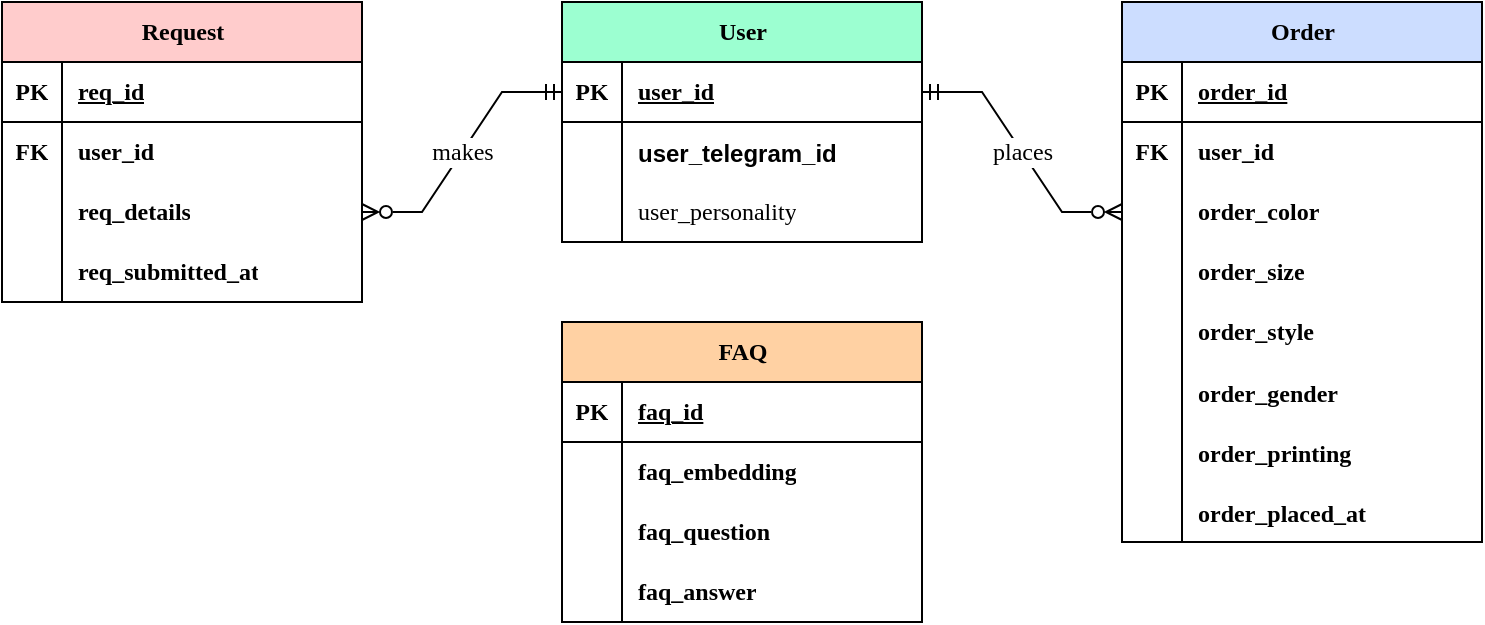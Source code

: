 <mxfile version="24.7.5" pages="2">
  <diagram name="database" id="pR3aO2w2O7S8CHNWXKVn">
    <mxGraphModel dx="1036" dy="649" grid="1" gridSize="10" guides="1" tooltips="1" connect="1" arrows="1" fold="1" page="1" pageScale="1" pageWidth="1169" pageHeight="827" math="0" shadow="0">
      <root>
        <mxCell id="0" />
        <mxCell id="1" parent="0" />
        <mxCell id="M76YdFKd7AdszIZ5KqUw-1" value="User" style="shape=table;startSize=30;container=1;collapsible=1;childLayout=tableLayout;fixedRows=1;rowLines=0;fontStyle=1;align=center;resizeLast=1;html=1;fillColor=#9CFFD1;fontFamily=JetBrains Mono;swimlaneFillColor=default;" parent="1" vertex="1">
          <mxGeometry x="400" y="160" width="180" height="120" as="geometry" />
        </mxCell>
        <mxCell id="M76YdFKd7AdszIZ5KqUw-2" value="" style="shape=tableRow;horizontal=0;startSize=0;swimlaneHead=0;swimlaneBody=0;fillColor=none;collapsible=0;dropTarget=0;points=[[0,0.5],[1,0.5]];portConstraint=eastwest;top=0;left=0;right=0;bottom=1;fontFamily=JetBrains Mono;" parent="M76YdFKd7AdszIZ5KqUw-1" vertex="1">
          <mxGeometry y="30" width="180" height="30" as="geometry" />
        </mxCell>
        <mxCell id="M76YdFKd7AdszIZ5KqUw-3" value="PK" style="shape=partialRectangle;connectable=0;fillColor=none;top=0;left=0;bottom=0;right=0;fontStyle=1;overflow=hidden;whiteSpace=wrap;html=1;fontFamily=JetBrains Mono;" parent="M76YdFKd7AdszIZ5KqUw-2" vertex="1">
          <mxGeometry width="30" height="30" as="geometry">
            <mxRectangle width="30" height="30" as="alternateBounds" />
          </mxGeometry>
        </mxCell>
        <mxCell id="M76YdFKd7AdszIZ5KqUw-4" value="user_id" style="shape=partialRectangle;connectable=0;fillColor=none;top=0;left=0;bottom=0;right=0;align=left;spacingLeft=6;fontStyle=5;overflow=hidden;whiteSpace=wrap;html=1;fontFamily=JetBrains Mono;" parent="M76YdFKd7AdszIZ5KqUw-2" vertex="1">
          <mxGeometry x="30" width="150" height="30" as="geometry">
            <mxRectangle width="150" height="30" as="alternateBounds" />
          </mxGeometry>
        </mxCell>
        <mxCell id="qJg9UiGtnSEBOsn50r86-1" value="" style="shape=tableRow;horizontal=0;startSize=0;swimlaneHead=0;swimlaneBody=0;fillColor=none;collapsible=0;dropTarget=0;points=[[0,0.5],[1,0.5]];portConstraint=eastwest;top=0;left=0;right=0;bottom=0;" vertex="1" parent="M76YdFKd7AdszIZ5KqUw-1">
          <mxGeometry y="60" width="180" height="30" as="geometry" />
        </mxCell>
        <mxCell id="qJg9UiGtnSEBOsn50r86-2" value="" style="shape=partialRectangle;connectable=0;fillColor=none;top=0;left=0;bottom=0;right=0;editable=1;overflow=hidden;" vertex="1" parent="qJg9UiGtnSEBOsn50r86-1">
          <mxGeometry width="30" height="30" as="geometry">
            <mxRectangle width="30" height="30" as="alternateBounds" />
          </mxGeometry>
        </mxCell>
        <mxCell id="qJg9UiGtnSEBOsn50r86-3" value="user_telegram_id" style="shape=partialRectangle;connectable=0;fillColor=none;top=0;left=0;bottom=0;right=0;align=left;spacingLeft=6;overflow=hidden;fontStyle=1" vertex="1" parent="qJg9UiGtnSEBOsn50r86-1">
          <mxGeometry x="30" width="150" height="30" as="geometry">
            <mxRectangle width="150" height="30" as="alternateBounds" />
          </mxGeometry>
        </mxCell>
        <mxCell id="M76YdFKd7AdszIZ5KqUw-5" value="" style="shape=tableRow;horizontal=0;startSize=0;swimlaneHead=0;swimlaneBody=0;fillColor=none;collapsible=0;dropTarget=0;points=[[0,0.5],[1,0.5]];portConstraint=eastwest;top=0;left=0;right=0;bottom=0;fontFamily=JetBrains Mono;" parent="M76YdFKd7AdszIZ5KqUw-1" vertex="1">
          <mxGeometry y="90" width="180" height="30" as="geometry" />
        </mxCell>
        <mxCell id="M76YdFKd7AdszIZ5KqUw-6" value="" style="shape=partialRectangle;connectable=0;fillColor=none;top=0;left=0;bottom=0;right=0;editable=1;overflow=hidden;whiteSpace=wrap;html=1;fontFamily=JetBrains Mono;" parent="M76YdFKd7AdszIZ5KqUw-5" vertex="1">
          <mxGeometry width="30" height="30" as="geometry">
            <mxRectangle width="30" height="30" as="alternateBounds" />
          </mxGeometry>
        </mxCell>
        <mxCell id="M76YdFKd7AdszIZ5KqUw-7" value="user_personality" style="shape=partialRectangle;connectable=0;fillColor=none;top=0;left=0;bottom=0;right=0;align=left;spacingLeft=6;overflow=hidden;whiteSpace=wrap;html=1;fontFamily=JetBrains Mono;fontStyle=0" parent="M76YdFKd7AdszIZ5KqUw-5" vertex="1">
          <mxGeometry x="30" width="150" height="30" as="geometry">
            <mxRectangle width="150" height="30" as="alternateBounds" />
          </mxGeometry>
        </mxCell>
        <mxCell id="M76YdFKd7AdszIZ5KqUw-14" value="Order" style="shape=table;startSize=30;container=1;collapsible=1;childLayout=tableLayout;fixedRows=1;rowLines=0;fontStyle=1;align=center;resizeLast=1;html=1;fillColor=#CCDDFF;fontFamily=JetBrains Mono;rounded=0;shadow=0;swimlaneFillColor=default;swimlaneLine=1;gradientColor=none;" parent="1" vertex="1">
          <mxGeometry x="680" y="160" width="180" height="270" as="geometry" />
        </mxCell>
        <mxCell id="M76YdFKd7AdszIZ5KqUw-15" value="" style="shape=tableRow;horizontal=0;startSize=0;swimlaneHead=0;swimlaneBody=0;fillColor=none;collapsible=0;dropTarget=0;points=[[0,0.5],[1,0.5]];portConstraint=eastwest;top=0;left=0;right=0;bottom=1;fontFamily=JetBrains Mono;" parent="M76YdFKd7AdszIZ5KqUw-14" vertex="1">
          <mxGeometry y="30" width="180" height="30" as="geometry" />
        </mxCell>
        <mxCell id="M76YdFKd7AdszIZ5KqUw-16" value="PK" style="shape=partialRectangle;connectable=0;fillColor=none;top=0;left=0;bottom=0;right=0;fontStyle=1;overflow=hidden;whiteSpace=wrap;html=1;fontFamily=JetBrains Mono;" parent="M76YdFKd7AdszIZ5KqUw-15" vertex="1">
          <mxGeometry width="30" height="30" as="geometry">
            <mxRectangle width="30" height="30" as="alternateBounds" />
          </mxGeometry>
        </mxCell>
        <mxCell id="M76YdFKd7AdszIZ5KqUw-17" value="order_id" style="shape=partialRectangle;connectable=0;fillColor=none;top=0;left=0;bottom=0;right=0;align=left;spacingLeft=6;fontStyle=5;overflow=hidden;whiteSpace=wrap;html=1;fontFamily=JetBrains Mono;" parent="M76YdFKd7AdszIZ5KqUw-15" vertex="1">
          <mxGeometry x="30" width="150" height="30" as="geometry">
            <mxRectangle width="150" height="30" as="alternateBounds" />
          </mxGeometry>
        </mxCell>
        <mxCell id="7EHQAzm6KASnxVTWG2Nv-14" value="" style="shape=tableRow;horizontal=0;startSize=0;swimlaneHead=0;swimlaneBody=0;fillColor=none;collapsible=0;dropTarget=0;points=[[0,0.5],[1,0.5]];portConstraint=eastwest;top=0;left=0;right=0;bottom=0;fontStyle=1;fontFamily=JetBrains Mono;" parent="M76YdFKd7AdszIZ5KqUw-14" vertex="1">
          <mxGeometry y="60" width="180" height="30" as="geometry" />
        </mxCell>
        <mxCell id="7EHQAzm6KASnxVTWG2Nv-15" value="FK" style="shape=partialRectangle;connectable=0;fillColor=none;top=0;left=0;bottom=0;right=0;fontStyle=1;overflow=hidden;whiteSpace=wrap;html=1;fontFamily=JetBrains Mono;" parent="7EHQAzm6KASnxVTWG2Nv-14" vertex="1">
          <mxGeometry width="30" height="30" as="geometry">
            <mxRectangle width="30" height="30" as="alternateBounds" />
          </mxGeometry>
        </mxCell>
        <mxCell id="7EHQAzm6KASnxVTWG2Nv-16" value="user_id" style="shape=partialRectangle;connectable=0;fillColor=none;top=0;left=0;bottom=0;right=0;align=left;spacingLeft=6;fontStyle=1;overflow=hidden;whiteSpace=wrap;html=1;fontFamily=JetBrains Mono;" parent="7EHQAzm6KASnxVTWG2Nv-14" vertex="1">
          <mxGeometry x="30" width="150" height="30" as="geometry">
            <mxRectangle width="150" height="30" as="alternateBounds" />
          </mxGeometry>
        </mxCell>
        <mxCell id="M76YdFKd7AdszIZ5KqUw-18" value="" style="shape=tableRow;horizontal=0;startSize=0;swimlaneHead=0;swimlaneBody=0;fillColor=none;collapsible=0;dropTarget=0;points=[[0,0.5],[1,0.5]];portConstraint=eastwest;top=0;left=0;right=0;bottom=0;fontFamily=JetBrains Mono;" parent="M76YdFKd7AdszIZ5KqUw-14" vertex="1">
          <mxGeometry y="90" width="180" height="30" as="geometry" />
        </mxCell>
        <mxCell id="M76YdFKd7AdszIZ5KqUw-19" value="" style="shape=partialRectangle;connectable=0;fillColor=none;top=0;left=0;bottom=0;right=0;editable=1;overflow=hidden;whiteSpace=wrap;html=1;fontFamily=JetBrains Mono;" parent="M76YdFKd7AdszIZ5KqUw-18" vertex="1">
          <mxGeometry width="30" height="30" as="geometry">
            <mxRectangle width="30" height="30" as="alternateBounds" />
          </mxGeometry>
        </mxCell>
        <mxCell id="M76YdFKd7AdszIZ5KqUw-20" value="order_color" style="shape=partialRectangle;connectable=0;fillColor=none;top=0;left=0;bottom=0;right=0;align=left;spacingLeft=6;overflow=hidden;whiteSpace=wrap;html=1;fontStyle=1;fontFamily=JetBrains Mono;" parent="M76YdFKd7AdszIZ5KqUw-18" vertex="1">
          <mxGeometry x="30" width="150" height="30" as="geometry">
            <mxRectangle width="150" height="30" as="alternateBounds" />
          </mxGeometry>
        </mxCell>
        <mxCell id="M76YdFKd7AdszIZ5KqUw-21" value="" style="shape=tableRow;horizontal=0;startSize=0;swimlaneHead=0;swimlaneBody=0;fillColor=none;collapsible=0;dropTarget=0;points=[[0,0.5],[1,0.5]];portConstraint=eastwest;top=0;left=0;right=0;bottom=0;fontFamily=JetBrains Mono;" parent="M76YdFKd7AdszIZ5KqUw-14" vertex="1">
          <mxGeometry y="120" width="180" height="30" as="geometry" />
        </mxCell>
        <mxCell id="M76YdFKd7AdszIZ5KqUw-22" value="" style="shape=partialRectangle;connectable=0;fillColor=none;top=0;left=0;bottom=0;right=0;editable=1;overflow=hidden;whiteSpace=wrap;html=1;fontFamily=JetBrains Mono;" parent="M76YdFKd7AdszIZ5KqUw-21" vertex="1">
          <mxGeometry width="30" height="30" as="geometry">
            <mxRectangle width="30" height="30" as="alternateBounds" />
          </mxGeometry>
        </mxCell>
        <mxCell id="M76YdFKd7AdszIZ5KqUw-23" value="order_size" style="shape=partialRectangle;connectable=0;fillColor=none;top=0;left=0;bottom=0;right=0;align=left;spacingLeft=6;overflow=hidden;whiteSpace=wrap;html=1;fontStyle=1;fontFamily=JetBrains Mono;" parent="M76YdFKd7AdszIZ5KqUw-21" vertex="1">
          <mxGeometry x="30" width="150" height="30" as="geometry">
            <mxRectangle width="150" height="30" as="alternateBounds" />
          </mxGeometry>
        </mxCell>
        <mxCell id="M76YdFKd7AdszIZ5KqUw-24" value="" style="shape=tableRow;horizontal=0;startSize=0;swimlaneHead=0;swimlaneBody=0;fillColor=none;collapsible=0;dropTarget=0;points=[[0,0.5],[1,0.5]];portConstraint=eastwest;top=0;left=0;right=0;bottom=0;fontFamily=JetBrains Mono;" parent="M76YdFKd7AdszIZ5KqUw-14" vertex="1">
          <mxGeometry y="150" width="180" height="30" as="geometry" />
        </mxCell>
        <mxCell id="M76YdFKd7AdszIZ5KqUw-25" value="" style="shape=partialRectangle;connectable=0;fillColor=none;top=0;left=0;bottom=0;right=0;editable=1;overflow=hidden;whiteSpace=wrap;html=1;fontFamily=JetBrains Mono;" parent="M76YdFKd7AdszIZ5KqUw-24" vertex="1">
          <mxGeometry width="30" height="30" as="geometry">
            <mxRectangle width="30" height="30" as="alternateBounds" />
          </mxGeometry>
        </mxCell>
        <mxCell id="M76YdFKd7AdszIZ5KqUw-26" value="&lt;b&gt;order_style&lt;/b&gt;" style="shape=partialRectangle;connectable=0;fillColor=none;top=0;left=0;bottom=0;right=0;align=left;spacingLeft=6;overflow=hidden;whiteSpace=wrap;html=1;fontFamily=JetBrains Mono;" parent="M76YdFKd7AdszIZ5KqUw-24" vertex="1">
          <mxGeometry x="30" width="150" height="30" as="geometry">
            <mxRectangle width="150" height="30" as="alternateBounds" />
          </mxGeometry>
        </mxCell>
        <mxCell id="j5Dpx1-eiDDAjZcQgu8M-1" value="" style="shape=tableRow;horizontal=0;startSize=0;swimlaneHead=0;swimlaneBody=0;fillColor=none;collapsible=0;dropTarget=0;points=[[0,0.5],[1,0.5]];portConstraint=eastwest;top=0;left=0;right=0;bottom=0;fontFamily=JetBrains Mono;" parent="M76YdFKd7AdszIZ5KqUw-14" vertex="1">
          <mxGeometry y="180" width="180" height="30" as="geometry" />
        </mxCell>
        <mxCell id="j5Dpx1-eiDDAjZcQgu8M-2" value="" style="shape=partialRectangle;connectable=0;fillColor=none;top=0;left=0;bottom=0;right=0;editable=1;overflow=hidden;fontFamily=JetBrains Mono;" parent="j5Dpx1-eiDDAjZcQgu8M-1" vertex="1">
          <mxGeometry width="30" height="30" as="geometry">
            <mxRectangle width="30" height="30" as="alternateBounds" />
          </mxGeometry>
        </mxCell>
        <mxCell id="j5Dpx1-eiDDAjZcQgu8M-3" value="order_gender" style="shape=partialRectangle;connectable=0;fillColor=none;top=0;left=0;bottom=0;right=0;align=left;spacingLeft=6;overflow=hidden;fontStyle=1;fontFamily=JetBrains Mono;" parent="j5Dpx1-eiDDAjZcQgu8M-1" vertex="1">
          <mxGeometry x="30" width="150" height="30" as="geometry">
            <mxRectangle width="150" height="30" as="alternateBounds" />
          </mxGeometry>
        </mxCell>
        <mxCell id="j5Dpx1-eiDDAjZcQgu8M-4" value="" style="shape=tableRow;horizontal=0;startSize=0;swimlaneHead=0;swimlaneBody=0;fillColor=none;collapsible=0;dropTarget=0;points=[[0,0.5],[1,0.5]];portConstraint=eastwest;top=0;left=0;right=0;bottom=0;fontFamily=JetBrains Mono;" parent="M76YdFKd7AdszIZ5KqUw-14" vertex="1">
          <mxGeometry y="210" width="180" height="30" as="geometry" />
        </mxCell>
        <mxCell id="j5Dpx1-eiDDAjZcQgu8M-5" value="" style="shape=partialRectangle;connectable=0;fillColor=none;top=0;left=0;bottom=0;right=0;editable=1;overflow=hidden;fontFamily=JetBrains Mono;" parent="j5Dpx1-eiDDAjZcQgu8M-4" vertex="1">
          <mxGeometry width="30" height="30" as="geometry">
            <mxRectangle width="30" height="30" as="alternateBounds" />
          </mxGeometry>
        </mxCell>
        <mxCell id="j5Dpx1-eiDDAjZcQgu8M-6" value="order_printing" style="shape=partialRectangle;connectable=0;fillColor=none;top=0;left=0;bottom=0;right=0;align=left;spacingLeft=6;overflow=hidden;fontStyle=1;fontFamily=JetBrains Mono;" parent="j5Dpx1-eiDDAjZcQgu8M-4" vertex="1">
          <mxGeometry x="30" width="150" height="30" as="geometry">
            <mxRectangle width="150" height="30" as="alternateBounds" />
          </mxGeometry>
        </mxCell>
        <mxCell id="_dIkugcOo0hb-j4oauuO-1" value="" style="shape=tableRow;horizontal=0;startSize=0;swimlaneHead=0;swimlaneBody=0;fillColor=none;collapsible=0;dropTarget=0;points=[[0,0.5],[1,0.5]];portConstraint=eastwest;top=0;left=0;right=0;bottom=0;fontFamily=JetBrains Mono;" parent="M76YdFKd7AdszIZ5KqUw-14" vertex="1">
          <mxGeometry y="240" width="180" height="30" as="geometry" />
        </mxCell>
        <mxCell id="_dIkugcOo0hb-j4oauuO-2" value="" style="shape=partialRectangle;connectable=0;fillColor=none;top=0;left=0;bottom=0;right=0;editable=1;overflow=hidden;fontFamily=JetBrains Mono;" parent="_dIkugcOo0hb-j4oauuO-1" vertex="1">
          <mxGeometry width="30" height="30" as="geometry">
            <mxRectangle width="30" height="30" as="alternateBounds" />
          </mxGeometry>
        </mxCell>
        <mxCell id="_dIkugcOo0hb-j4oauuO-3" value="order_placed_at" style="shape=partialRectangle;connectable=0;fillColor=none;top=0;left=0;bottom=0;right=0;align=left;spacingLeft=6;overflow=hidden;fontStyle=1;fontFamily=JetBrains Mono;" parent="_dIkugcOo0hb-j4oauuO-1" vertex="1">
          <mxGeometry x="30" width="150" height="30" as="geometry">
            <mxRectangle width="150" height="30" as="alternateBounds" />
          </mxGeometry>
        </mxCell>
        <mxCell id="7EHQAzm6KASnxVTWG2Nv-1" value="FAQ" style="shape=table;startSize=30;container=1;collapsible=1;childLayout=tableLayout;fixedRows=1;rowLines=0;fontStyle=1;align=center;resizeLast=1;html=1;fillColor=#FFD1A3;fontFamily=JetBrains Mono;swimlaneFillColor=default;shadow=0;" parent="1" vertex="1">
          <mxGeometry x="400" y="320" width="180" height="150" as="geometry" />
        </mxCell>
        <mxCell id="7EHQAzm6KASnxVTWG2Nv-2" value="" style="shape=tableRow;horizontal=0;startSize=0;swimlaneHead=0;swimlaneBody=0;fillColor=none;collapsible=0;dropTarget=0;points=[[0,0.5],[1,0.5]];portConstraint=eastwest;top=0;left=0;right=0;bottom=1;fontFamily=JetBrains Mono;" parent="7EHQAzm6KASnxVTWG2Nv-1" vertex="1">
          <mxGeometry y="30" width="180" height="30" as="geometry" />
        </mxCell>
        <mxCell id="7EHQAzm6KASnxVTWG2Nv-3" value="PK" style="shape=partialRectangle;connectable=0;fillColor=none;top=0;left=0;bottom=0;right=0;fontStyle=1;overflow=hidden;whiteSpace=wrap;html=1;fontFamily=JetBrains Mono;" parent="7EHQAzm6KASnxVTWG2Nv-2" vertex="1">
          <mxGeometry width="30" height="30" as="geometry">
            <mxRectangle width="30" height="30" as="alternateBounds" />
          </mxGeometry>
        </mxCell>
        <mxCell id="7EHQAzm6KASnxVTWG2Nv-4" value="faq_id" style="shape=partialRectangle;connectable=0;fillColor=none;top=0;left=0;bottom=0;right=0;align=left;spacingLeft=6;fontStyle=5;overflow=hidden;whiteSpace=wrap;html=1;fontFamily=JetBrains Mono;" parent="7EHQAzm6KASnxVTWG2Nv-2" vertex="1">
          <mxGeometry x="30" width="150" height="30" as="geometry">
            <mxRectangle width="150" height="30" as="alternateBounds" />
          </mxGeometry>
        </mxCell>
        <mxCell id="7EHQAzm6KASnxVTWG2Nv-5" value="" style="shape=tableRow;horizontal=0;startSize=0;swimlaneHead=0;swimlaneBody=0;fillColor=none;collapsible=0;dropTarget=0;points=[[0,0.5],[1,0.5]];portConstraint=eastwest;top=0;left=0;right=0;bottom=0;fontFamily=JetBrains Mono;" parent="7EHQAzm6KASnxVTWG2Nv-1" vertex="1">
          <mxGeometry y="60" width="180" height="30" as="geometry" />
        </mxCell>
        <mxCell id="7EHQAzm6KASnxVTWG2Nv-6" value="" style="shape=partialRectangle;connectable=0;fillColor=none;top=0;left=0;bottom=0;right=0;editable=1;overflow=hidden;whiteSpace=wrap;html=1;fontFamily=JetBrains Mono;" parent="7EHQAzm6KASnxVTWG2Nv-5" vertex="1">
          <mxGeometry width="30" height="30" as="geometry">
            <mxRectangle width="30" height="30" as="alternateBounds" />
          </mxGeometry>
        </mxCell>
        <mxCell id="7EHQAzm6KASnxVTWG2Nv-7" value="faq_embedding" style="shape=partialRectangle;connectable=0;fillColor=none;top=0;left=0;bottom=0;right=0;align=left;spacingLeft=6;overflow=hidden;whiteSpace=wrap;html=1;fontStyle=1;fontFamily=JetBrains Mono;" parent="7EHQAzm6KASnxVTWG2Nv-5" vertex="1">
          <mxGeometry x="30" width="150" height="30" as="geometry">
            <mxRectangle width="150" height="30" as="alternateBounds" />
          </mxGeometry>
        </mxCell>
        <mxCell id="7EHQAzm6KASnxVTWG2Nv-8" value="" style="shape=tableRow;horizontal=0;startSize=0;swimlaneHead=0;swimlaneBody=0;fillColor=none;collapsible=0;dropTarget=0;points=[[0,0.5],[1,0.5]];portConstraint=eastwest;top=0;left=0;right=0;bottom=0;fontFamily=JetBrains Mono;" parent="7EHQAzm6KASnxVTWG2Nv-1" vertex="1">
          <mxGeometry y="90" width="180" height="30" as="geometry" />
        </mxCell>
        <mxCell id="7EHQAzm6KASnxVTWG2Nv-9" value="" style="shape=partialRectangle;connectable=0;fillColor=none;top=0;left=0;bottom=0;right=0;editable=1;overflow=hidden;whiteSpace=wrap;html=1;fontFamily=JetBrains Mono;" parent="7EHQAzm6KASnxVTWG2Nv-8" vertex="1">
          <mxGeometry width="30" height="30" as="geometry">
            <mxRectangle width="30" height="30" as="alternateBounds" />
          </mxGeometry>
        </mxCell>
        <mxCell id="7EHQAzm6KASnxVTWG2Nv-10" value="faq_question" style="shape=partialRectangle;connectable=0;fillColor=none;top=0;left=0;bottom=0;right=0;align=left;spacingLeft=6;overflow=hidden;whiteSpace=wrap;html=1;fontStyle=1;fontFamily=JetBrains Mono;" parent="7EHQAzm6KASnxVTWG2Nv-8" vertex="1">
          <mxGeometry x="30" width="150" height="30" as="geometry">
            <mxRectangle width="150" height="30" as="alternateBounds" />
          </mxGeometry>
        </mxCell>
        <mxCell id="7EHQAzm6KASnxVTWG2Nv-11" value="" style="shape=tableRow;horizontal=0;startSize=0;swimlaneHead=0;swimlaneBody=0;fillColor=none;collapsible=0;dropTarget=0;points=[[0,0.5],[1,0.5]];portConstraint=eastwest;top=0;left=0;right=0;bottom=0;fontFamily=JetBrains Mono;" parent="7EHQAzm6KASnxVTWG2Nv-1" vertex="1">
          <mxGeometry y="120" width="180" height="30" as="geometry" />
        </mxCell>
        <mxCell id="7EHQAzm6KASnxVTWG2Nv-12" value="" style="shape=partialRectangle;connectable=0;fillColor=none;top=0;left=0;bottom=0;right=0;editable=1;overflow=hidden;whiteSpace=wrap;html=1;fontFamily=JetBrains Mono;" parent="7EHQAzm6KASnxVTWG2Nv-11" vertex="1">
          <mxGeometry width="30" height="30" as="geometry">
            <mxRectangle width="30" height="30" as="alternateBounds" />
          </mxGeometry>
        </mxCell>
        <mxCell id="7EHQAzm6KASnxVTWG2Nv-13" value="faq_answer" style="shape=partialRectangle;connectable=0;fillColor=none;top=0;left=0;bottom=0;right=0;align=left;spacingLeft=6;overflow=hidden;whiteSpace=wrap;html=1;fontStyle=1;fontFamily=JetBrains Mono;" parent="7EHQAzm6KASnxVTWG2Nv-11" vertex="1">
          <mxGeometry x="30" width="150" height="30" as="geometry">
            <mxRectangle width="150" height="30" as="alternateBounds" />
          </mxGeometry>
        </mxCell>
        <mxCell id="7EHQAzm6KASnxVTWG2Nv-17" value="Request" style="shape=table;startSize=30;container=1;collapsible=1;childLayout=tableLayout;fixedRows=1;rowLines=0;fontStyle=1;align=center;resizeLast=1;html=1;fillColor=#FFCCCC;fontFamily=JetBrains Mono;swimlaneFillColor=default;" parent="1" vertex="1">
          <mxGeometry x="120" y="160" width="180" height="150" as="geometry" />
        </mxCell>
        <mxCell id="7EHQAzm6KASnxVTWG2Nv-18" value="" style="shape=tableRow;horizontal=0;startSize=0;swimlaneHead=0;swimlaneBody=0;fillColor=none;collapsible=0;dropTarget=0;points=[[0,0.5],[1,0.5]];portConstraint=eastwest;top=0;left=0;right=0;bottom=1;fontFamily=JetBrains Mono;" parent="7EHQAzm6KASnxVTWG2Nv-17" vertex="1">
          <mxGeometry y="30" width="180" height="30" as="geometry" />
        </mxCell>
        <mxCell id="7EHQAzm6KASnxVTWG2Nv-19" value="PK" style="shape=partialRectangle;connectable=0;fillColor=none;top=0;left=0;bottom=0;right=0;fontStyle=1;overflow=hidden;whiteSpace=wrap;html=1;fontFamily=JetBrains Mono;" parent="7EHQAzm6KASnxVTWG2Nv-18" vertex="1">
          <mxGeometry width="30" height="30" as="geometry">
            <mxRectangle width="30" height="30" as="alternateBounds" />
          </mxGeometry>
        </mxCell>
        <mxCell id="7EHQAzm6KASnxVTWG2Nv-20" value="req_id" style="shape=partialRectangle;connectable=0;fillColor=none;top=0;left=0;bottom=0;right=0;align=left;spacingLeft=6;fontStyle=5;overflow=hidden;whiteSpace=wrap;html=1;fontFamily=JetBrains Mono;" parent="7EHQAzm6KASnxVTWG2Nv-18" vertex="1">
          <mxGeometry x="30" width="150" height="30" as="geometry">
            <mxRectangle width="150" height="30" as="alternateBounds" />
          </mxGeometry>
        </mxCell>
        <mxCell id="7EHQAzm6KASnxVTWG2Nv-30" value="" style="shape=tableRow;horizontal=0;startSize=0;swimlaneHead=0;swimlaneBody=0;fillColor=none;collapsible=0;dropTarget=0;points=[[0,0.5],[1,0.5]];portConstraint=eastwest;top=0;left=0;right=0;bottom=0;fontFamily=JetBrains Mono;" parent="7EHQAzm6KASnxVTWG2Nv-17" vertex="1">
          <mxGeometry y="60" width="180" height="30" as="geometry" />
        </mxCell>
        <mxCell id="7EHQAzm6KASnxVTWG2Nv-31" value="FK" style="shape=partialRectangle;connectable=0;fillColor=none;top=0;left=0;bottom=0;right=0;fontStyle=1;overflow=hidden;whiteSpace=wrap;html=1;fontFamily=JetBrains Mono;" parent="7EHQAzm6KASnxVTWG2Nv-30" vertex="1">
          <mxGeometry width="30" height="30" as="geometry">
            <mxRectangle width="30" height="30" as="alternateBounds" />
          </mxGeometry>
        </mxCell>
        <mxCell id="7EHQAzm6KASnxVTWG2Nv-32" value="user_id" style="shape=partialRectangle;connectable=0;fillColor=none;top=0;left=0;bottom=0;right=0;align=left;spacingLeft=6;fontStyle=1;overflow=hidden;whiteSpace=wrap;html=1;fontFamily=JetBrains Mono;" parent="7EHQAzm6KASnxVTWG2Nv-30" vertex="1">
          <mxGeometry x="30" width="150" height="30" as="geometry">
            <mxRectangle width="150" height="30" as="alternateBounds" />
          </mxGeometry>
        </mxCell>
        <mxCell id="7EHQAzm6KASnxVTWG2Nv-21" value="" style="shape=tableRow;horizontal=0;startSize=0;swimlaneHead=0;swimlaneBody=0;fillColor=none;collapsible=0;dropTarget=0;points=[[0,0.5],[1,0.5]];portConstraint=eastwest;top=0;left=0;right=0;bottom=0;fontFamily=JetBrains Mono;" parent="7EHQAzm6KASnxVTWG2Nv-17" vertex="1">
          <mxGeometry y="90" width="180" height="30" as="geometry" />
        </mxCell>
        <mxCell id="7EHQAzm6KASnxVTWG2Nv-22" value="" style="shape=partialRectangle;connectable=0;fillColor=none;top=0;left=0;bottom=0;right=0;editable=1;overflow=hidden;whiteSpace=wrap;html=1;fontFamily=JetBrains Mono;" parent="7EHQAzm6KASnxVTWG2Nv-21" vertex="1">
          <mxGeometry width="30" height="30" as="geometry">
            <mxRectangle width="30" height="30" as="alternateBounds" />
          </mxGeometry>
        </mxCell>
        <mxCell id="7EHQAzm6KASnxVTWG2Nv-23" value="req_details" style="shape=partialRectangle;connectable=0;fillColor=none;top=0;left=0;bottom=0;right=0;align=left;spacingLeft=6;overflow=hidden;whiteSpace=wrap;html=1;fontStyle=1;fontFamily=JetBrains Mono;" parent="7EHQAzm6KASnxVTWG2Nv-21" vertex="1">
          <mxGeometry x="30" width="150" height="30" as="geometry">
            <mxRectangle width="150" height="30" as="alternateBounds" />
          </mxGeometry>
        </mxCell>
        <mxCell id="7EHQAzm6KASnxVTWG2Nv-24" value="" style="shape=tableRow;horizontal=0;startSize=0;swimlaneHead=0;swimlaneBody=0;fillColor=none;collapsible=0;dropTarget=0;points=[[0,0.5],[1,0.5]];portConstraint=eastwest;top=0;left=0;right=0;bottom=0;fontFamily=JetBrains Mono;" parent="7EHQAzm6KASnxVTWG2Nv-17" vertex="1">
          <mxGeometry y="120" width="180" height="30" as="geometry" />
        </mxCell>
        <mxCell id="7EHQAzm6KASnxVTWG2Nv-25" value="" style="shape=partialRectangle;connectable=0;fillColor=none;top=0;left=0;bottom=0;right=0;editable=1;overflow=hidden;whiteSpace=wrap;html=1;fontFamily=JetBrains Mono;" parent="7EHQAzm6KASnxVTWG2Nv-24" vertex="1">
          <mxGeometry width="30" height="30" as="geometry">
            <mxRectangle width="30" height="30" as="alternateBounds" />
          </mxGeometry>
        </mxCell>
        <mxCell id="7EHQAzm6KASnxVTWG2Nv-26" value="req_submitted_at" style="shape=partialRectangle;connectable=0;fillColor=none;top=0;left=0;bottom=0;right=0;align=left;spacingLeft=6;overflow=hidden;whiteSpace=wrap;html=1;fontStyle=1;fontFamily=JetBrains Mono;" parent="7EHQAzm6KASnxVTWG2Nv-24" vertex="1">
          <mxGeometry x="30" width="150" height="30" as="geometry">
            <mxRectangle width="150" height="30" as="alternateBounds" />
          </mxGeometry>
        </mxCell>
        <mxCell id="7EHQAzm6KASnxVTWG2Nv-34" value="places" style="edgeStyle=entityRelationEdgeStyle;rounded=0;orthogonalLoop=1;jettySize=auto;html=1;exitX=1;exitY=0.5;exitDx=0;exitDy=0;entryX=0;entryY=0.5;entryDx=0;entryDy=0;endArrow=ERzeroToMany;endFill=0;startArrow=ERmandOne;startFill=0;fontSize=12;fontFamily=JetBrains Mono;" parent="1" source="M76YdFKd7AdszIZ5KqUw-2" target="M76YdFKd7AdszIZ5KqUw-18" edge="1">
          <mxGeometry relative="1" as="geometry" />
        </mxCell>
        <mxCell id="7EHQAzm6KASnxVTWG2Nv-33" value="makes" style="edgeStyle=entityRelationEdgeStyle;rounded=0;orthogonalLoop=1;jettySize=auto;html=1;exitX=0;exitY=0.5;exitDx=0;exitDy=0;entryX=1;entryY=0.5;entryDx=0;entryDy=0;endArrow=ERzeroToMany;endFill=0;startArrow=ERmandOne;startFill=0;fontSize=12;fontFamily=JetBrains Mono;" parent="1" source="M76YdFKd7AdszIZ5KqUw-2" target="7EHQAzm6KASnxVTWG2Nv-21" edge="1">
          <mxGeometry relative="1" as="geometry" />
        </mxCell>
      </root>
    </mxGraphModel>
  </diagram>
  <diagram id="BSv3bjTkUMsyehPQAX-q" name="graph">
    <mxGraphModel dx="1036" dy="615" grid="1" gridSize="10" guides="1" tooltips="1" connect="1" arrows="1" fold="1" page="1" pageScale="1" pageWidth="1169" pageHeight="827" math="0" shadow="0">
      <root>
        <mxCell id="0" />
        <mxCell id="1" parent="0" />
        <mxCell id="tnrh-CnRvbcNLro0r6qk-2" value="START" style="edgeStyle=orthogonalEdgeStyle;rounded=0;orthogonalLoop=1;jettySize=auto;html=1;exitX=0.5;exitY=1;exitDx=0;exitDy=0;entryX=0.5;entryY=0;entryDx=0;entryDy=0;curved=1;dashed=1;dashPattern=8 8;fontFamily=e-Ukraine;labelBackgroundColor=#FFF2CC;labelBorderColor=#FFF2CC;fontSize=12;" parent="1" source="03npwxnvWCrXMEcGCbIE-3" target="tnrh-CnRvbcNLro0r6qk-1" edge="1">
          <mxGeometry relative="1" as="geometry" />
        </mxCell>
        <mxCell id="03npwxnvWCrXMEcGCbIE-3" value="__start__" style="rounded=1;whiteSpace=wrap;html=1;fontFamily=e-Ukraine;fillColor=#CCFFCC;arcSize=50;glass=0;shadow=0;gradientColor=none;strokeColor=#00CC66;" parent="1" vertex="1">
          <mxGeometry x="520" y="60" width="120" height="40" as="geometry" />
        </mxCell>
        <mxCell id="03npwxnvWCrXMEcGCbIE-4" value="__end__" style="rounded=1;whiteSpace=wrap;html=1;fontFamily=e-Ukraine;fillColor=#FFCCCC;arcSize=50;strokeColor=#CC3F3F;shadow=0;" parent="1" vertex="1">
          <mxGeometry x="340" y="440" width="120" height="40" as="geometry" />
        </mxCell>
        <mxCell id="03npwxnvWCrXMEcGCbIE-7" value="__start__" style="rounded=1;whiteSpace=wrap;html=1;fontFamily=e-Ukraine;fillColor=#CCFFCC;arcSize=50;glass=0;shadow=0;gradientColor=none;strokeColor=#00CC66;" parent="1" vertex="1">
          <mxGeometry x="40" y="40" width="120" height="40" as="geometry" />
        </mxCell>
        <mxCell id="03npwxnvWCrXMEcGCbIE-8" value="__end__" style="rounded=1;whiteSpace=wrap;html=1;fontFamily=e-Ukraine;fillColor=#FFCCCC;arcSize=50;strokeColor=#CC3F3F;shadow=0;" parent="1" vertex="1">
          <mxGeometry x="40" y="120" width="120" height="40" as="geometry" />
        </mxCell>
        <mxCell id="03npwxnvWCrXMEcGCbIE-12" value="&lt;font face=&quot;e-Ukraine&quot;&gt;greeting&lt;/font&gt;" style="rounded=1;whiteSpace=wrap;html=1;arcSize=50;shadow=0;" parent="1" vertex="1">
          <mxGeometry x="40" y="200" width="120" height="40" as="geometry" />
        </mxCell>
        <mxCell id="03npwxnvWCrXMEcGCbIE-13" value="no profile" style="rounded=1;orthogonalLoop=1;jettySize=auto;html=1;exitX=0.5;exitY=1;exitDx=0;exitDy=0;endArrow=block;endFill=1;edgeStyle=orthogonalEdgeStyle;dashed=1;curved=1;strokeWidth=1.181;shadow=0;fontSize=12;labelBackgroundColor=#FFF2CC;spacingLeft=0;spacing=1.968;fontFamily=e-Ukraine;labelBorderColor=#FFF2CC;flowAnimation=0;orthogonal=0;" parent="1" edge="1">
          <mxGeometry relative="1" as="geometry">
            <mxPoint x="40" y="300" as="sourcePoint" />
            <mxPoint x="160" y="300" as="targetPoint" />
          </mxGeometry>
        </mxCell>
        <mxCell id="tnrh-CnRvbcNLro0r6qk-3" style="edgeStyle=orthogonalEdgeStyle;rounded=0;orthogonalLoop=1;jettySize=auto;html=1;exitX=0.5;exitY=1;exitDx=0;exitDy=0;entryX=0.5;entryY=0;entryDx=0;entryDy=0;curved=1;" parent="1" source="tnrh-CnRvbcNLro0r6qk-1" target="03npwxnvWCrXMEcGCbIE-4" edge="1">
          <mxGeometry relative="1" as="geometry" />
        </mxCell>
        <mxCell id="tnrh-CnRvbcNLro0r6qk-1" value="greeting" style="rounded=0;whiteSpace=wrap;html=1;fontFamily=e-Ukraine;" parent="1" vertex="1">
          <mxGeometry x="340" y="200" width="120" height="40" as="geometry" />
        </mxCell>
        <mxCell id="tnrh-CnRvbcNLro0r6qk-4" value="questions" style="rounded=0;whiteSpace=wrap;html=1;fontFamily=e-Ukraine;" parent="1" vertex="1">
          <mxGeometry x="520" y="200" width="120" height="40" as="geometry" />
        </mxCell>
        <mxCell id="tnrh-CnRvbcNLro0r6qk-7" value="DESIGN" style="edgeStyle=orthogonalEdgeStyle;rounded=0;orthogonalLoop=1;jettySize=auto;html=1;exitX=0.5;exitY=1;exitDx=0;exitDy=0;entryX=0.5;entryY=0;entryDx=0;entryDy=0;curved=1;dashed=1;dashPattern=8 8;fontFamily=e-Ukraine;labelBackgroundColor=#FFF2CC;labelBorderColor=#FFF2CC;fontSize=12;" parent="1" source="03npwxnvWCrXMEcGCbIE-3" target="tnrh-CnRvbcNLro0r6qk-4" edge="1">
          <mxGeometry relative="1" as="geometry">
            <mxPoint x="760" y="320" as="sourcePoint" />
            <mxPoint x="620" y="400" as="targetPoint" />
          </mxGeometry>
        </mxCell>
      </root>
    </mxGraphModel>
  </diagram>
</mxfile>
